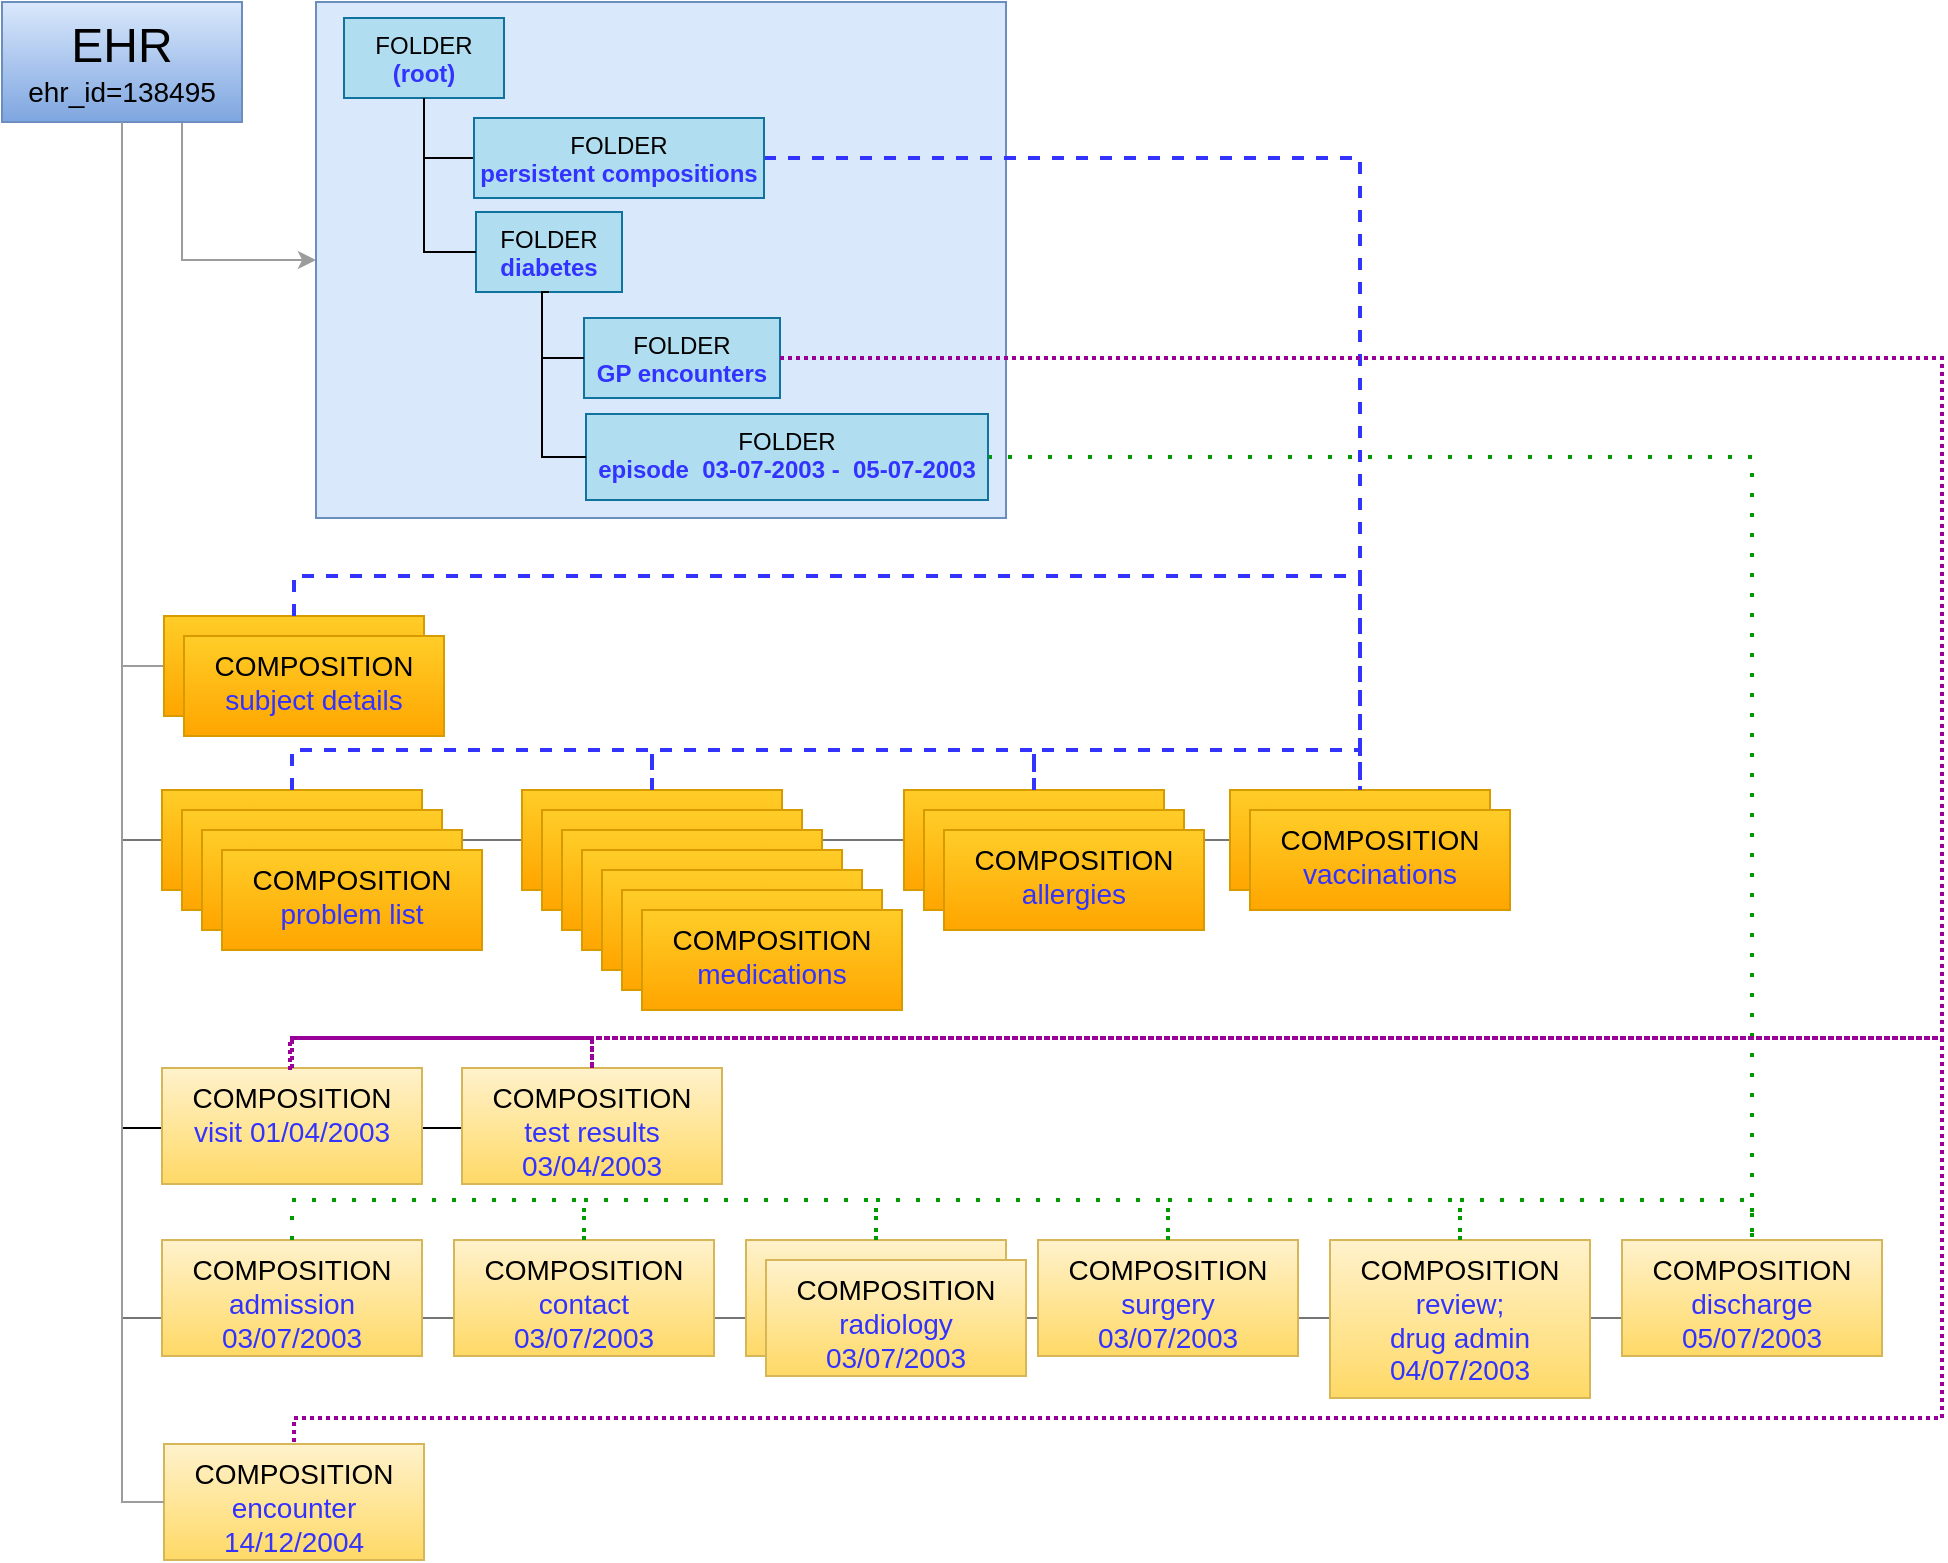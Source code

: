 <mxfile version="12.1.3" type="device" pages="1"><diagram id="qM1Hs8P01nw5Msz6h88f" name="Page-1"><mxGraphModel dx="1471" dy="1007" grid="1" gridSize="10" guides="1" tooltips="1" connect="1" arrows="1" fold="1" page="1" pageScale="1" pageWidth="1169" pageHeight="827" math="0" shadow="0"><root><mxCell id="0"/><mxCell id="1" parent="0"/><mxCell id="i4ppfr9qSJewikb62US8-40" style="edgeStyle=orthogonalEdgeStyle;rounded=0;orthogonalLoop=1;jettySize=auto;html=1;exitX=0.5;exitY=1;exitDx=0;exitDy=0;entryX=0;entryY=0.5;entryDx=0;entryDy=0;endArrow=none;endFill=0;fontSize=12;strokeColor=#757575;" parent="1" source="fdILV5dKdMBhFhE3XUEr-2" target="i4ppfr9qSJewikb62US8-38" edge="1"><mxGeometry relative="1" as="geometry"><mxPoint x="110" y="102" as="sourcePoint"/><mxPoint x="130" y="391" as="targetPoint"/><Array as="points"><mxPoint x="100" y="690"/></Array></mxGeometry></mxCell><mxCell id="fdILV5dKdMBhFhE3XUEr-265" style="edgeStyle=orthogonalEdgeStyle;rounded=0;orthogonalLoop=1;jettySize=auto;html=1;exitX=0.5;exitY=1;exitDx=0;exitDy=0;entryX=0;entryY=0.5;entryDx=0;entryDy=0;endArrow=none;endFill=0;fontSize=12;strokeColor=#757575;" parent="1" source="fdILV5dKdMBhFhE3XUEr-2" target="i4ppfr9qSJewikb62US8-10" edge="1"><mxGeometry relative="1" as="geometry"><mxPoint x="190" y="110" as="sourcePoint"/><mxPoint x="885" y="282" as="targetPoint"/><Array as="points"><mxPoint x="100" y="451"/></Array></mxGeometry></mxCell><mxCell id="i4ppfr9qSJewikb62US8-10" value="COMPOSITION&lt;br&gt;&lt;font color=&quot;#3333ff&quot;&gt;vaccinations&lt;/font&gt;" style="rounded=0;whiteSpace=wrap;html=1;fontSize=14;fillColor=#ffcd28;strokeColor=#d79b00;verticalAlign=top;gradientColor=#ffa500;" parent="1" vertex="1"><mxGeometry x="654" y="426" width="130" height="50" as="geometry"/></mxCell><mxCell id="i4ppfr9qSJewikb62US8-8" value="COMPOSITION&lt;br&gt;&lt;font color=&quot;#3333ff&quot;&gt;allergies&lt;/font&gt;" style="rounded=0;whiteSpace=wrap;html=1;fontSize=14;fillColor=#ffcd28;strokeColor=#d79b00;verticalAlign=top;gradientColor=#ffa500;" parent="1" vertex="1"><mxGeometry x="491" y="426" width="130" height="50" as="geometry"/></mxCell><mxCell id="fdILV5dKdMBhFhE3XUEr-37" style="edgeStyle=orthogonalEdgeStyle;rounded=0;orthogonalLoop=1;jettySize=auto;html=1;exitX=0.75;exitY=1;exitDx=0;exitDy=0;entryX=0;entryY=0.5;entryDx=0;entryDy=0;fontSize=14;strokeColor=#9C9C9C;" parent="1" source="fdILV5dKdMBhFhE3XUEr-2" target="fdILV5dKdMBhFhE3XUEr-9" edge="1"><mxGeometry relative="1" as="geometry"/></mxCell><mxCell id="fdILV5dKdMBhFhE3XUEr-262" style="edgeStyle=orthogonalEdgeStyle;rounded=0;orthogonalLoop=1;jettySize=auto;html=1;exitX=0.5;exitY=1;exitDx=0;exitDy=0;entryX=0;entryY=0.5;entryDx=0;entryDy=0;endArrow=none;endFill=0;fontSize=12;strokeColor=#9C9C9C;" parent="1" source="fdILV5dKdMBhFhE3XUEr-2" target="fdILV5dKdMBhFhE3XUEr-164" edge="1"><mxGeometry relative="1" as="geometry"><Array as="points"><mxPoint x="100" y="364"/></Array></mxGeometry></mxCell><mxCell id="fdILV5dKdMBhFhE3XUEr-2" value="&lt;font style=&quot;font-size: 24px&quot;&gt;EHR&lt;/font&gt;&lt;br style=&quot;font-size: 14px&quot;&gt;ehr_id=138495" style="rounded=0;whiteSpace=wrap;html=1;fontSize=14;fillColor=#dae8fc;strokeColor=#6c8ebf;gradientColor=#7ea6e0;" parent="1" vertex="1"><mxGeometry x="40" y="32" width="120" height="60" as="geometry"/></mxCell><mxCell id="fdILV5dKdMBhFhE3XUEr-45" value="directory" style="text;html=1;resizable=0;points=[];autosize=1;align=left;verticalAlign=top;spacingTop=-4;fontSize=14;" parent="1" vertex="1"><mxGeometry x="257" y="72" width="70" height="20" as="geometry"/></mxCell><mxCell id="fdILV5dKdMBhFhE3XUEr-264" style="edgeStyle=orthogonalEdgeStyle;rounded=0;orthogonalLoop=1;jettySize=auto;html=1;exitX=0.5;exitY=1;exitDx=0;exitDy=0;entryX=0;entryY=0.5;entryDx=0;entryDy=0;endArrow=none;endFill=0;fontSize=12;" parent="1" source="fdILV5dKdMBhFhE3XUEr-2" target="i4ppfr9qSJewikb62US8-31" edge="1"><mxGeometry relative="1" as="geometry"><mxPoint x="220" y="110" as="sourcePoint"/><mxPoint x="696" y="281" as="targetPoint"/><Array as="points"><mxPoint x="100" y="595"/></Array></mxGeometry></mxCell><mxCell id="i4ppfr9qSJewikb62US8-3" value="" style="group" parent="1" vertex="1" connectable="0"><mxGeometry x="120" y="426" width="130" height="120" as="geometry"/></mxCell><mxCell id="i4ppfr9qSJewikb62US8-4" value="COMPOSITION&lt;br&gt;&lt;font color=&quot;#3333ff&quot;&gt;problem list&lt;/font&gt;" style="rounded=0;whiteSpace=wrap;html=1;fontSize=14;fillColor=#ffcd28;strokeColor=#d79b00;verticalAlign=top;gradientColor=#ffa500;" parent="i4ppfr9qSJewikb62US8-3" vertex="1"><mxGeometry width="130" height="50" as="geometry"/></mxCell><mxCell id="i4ppfr9qSJewikb62US8-5" value="" style="group" parent="1" vertex="1" connectable="0"><mxGeometry x="270" y="426" width="130" height="120" as="geometry"/></mxCell><mxCell id="i4ppfr9qSJewikb62US8-6" value="COMPOSITION&lt;br&gt;&lt;font color=&quot;#3333ff&quot;&gt;medications&lt;/font&gt;" style="rounded=0;whiteSpace=wrap;html=1;fontSize=14;fillColor=#ffcd28;strokeColor=#d79b00;verticalAlign=top;gradientColor=#ffa500;" parent="i4ppfr9qSJewikb62US8-5" vertex="1"><mxGeometry x="30" width="130" height="50" as="geometry"/></mxCell><mxCell id="i4ppfr9qSJewikb62US8-17" value="COMPOSITION&lt;br&gt;&lt;font color=&quot;#3333ff&quot;&gt;medications&lt;/font&gt;" style="rounded=0;whiteSpace=wrap;html=1;fontSize=14;fillColor=#ffcd28;strokeColor=#d79b00;verticalAlign=top;gradientColor=#ffa500;" parent="1" vertex="1"><mxGeometry x="310" y="436" width="130" height="50" as="geometry"/></mxCell><mxCell id="i4ppfr9qSJewikb62US8-18" value="COMPOSITION&lt;br&gt;&lt;font color=&quot;#3333ff&quot;&gt;medications&lt;/font&gt;" style="rounded=0;whiteSpace=wrap;html=1;fontSize=14;fillColor=#ffcd28;strokeColor=#d79b00;verticalAlign=top;gradientColor=#ffa500;" parent="1" vertex="1"><mxGeometry x="320" y="446" width="130" height="50" as="geometry"/></mxCell><mxCell id="i4ppfr9qSJewikb62US8-19" value="COMPOSITION&lt;br&gt;&lt;font color=&quot;#3333ff&quot;&gt;medications&lt;/font&gt;" style="rounded=0;whiteSpace=wrap;html=1;fontSize=14;fillColor=#ffcd28;strokeColor=#d79b00;verticalAlign=top;gradientColor=#ffa500;" parent="1" vertex="1"><mxGeometry x="330" y="456" width="130" height="50" as="geometry"/></mxCell><mxCell id="i4ppfr9qSJewikb62US8-20" value="COMPOSITION&lt;br&gt;&lt;font color=&quot;#3333ff&quot;&gt;medications&lt;/font&gt;" style="rounded=0;whiteSpace=wrap;html=1;fontSize=14;fillColor=#ffcd28;strokeColor=#d79b00;verticalAlign=top;gradientColor=#ffa500;" parent="1" vertex="1"><mxGeometry x="340" y="466" width="130" height="50" as="geometry"/></mxCell><mxCell id="i4ppfr9qSJewikb62US8-21" value="COMPOSITION&lt;br&gt;&lt;font color=&quot;#3333ff&quot;&gt;medications&lt;/font&gt;" style="rounded=0;whiteSpace=wrap;html=1;fontSize=14;fillColor=#ffcd28;strokeColor=#d79b00;verticalAlign=top;gradientColor=#ffa500;" parent="1" vertex="1"><mxGeometry x="350" y="476" width="130" height="50" as="geometry"/></mxCell><mxCell id="i4ppfr9qSJewikb62US8-22" value="COMPOSITION&lt;br&gt;&lt;font color=&quot;#3333ff&quot;&gt;medications&lt;/font&gt;" style="rounded=0;whiteSpace=wrap;html=1;fontSize=14;fillColor=#ffcd28;strokeColor=#d79b00;verticalAlign=top;gradientColor=#ffa500;" parent="1" vertex="1"><mxGeometry x="360" y="486" width="130" height="50" as="geometry"/></mxCell><mxCell id="i4ppfr9qSJewikb62US8-23" value="COMPOSITION&lt;br&gt;&lt;font color=&quot;#3333ff&quot;&gt;allergies&lt;/font&gt;" style="rounded=0;whiteSpace=wrap;html=1;fontSize=14;fillColor=#ffcd28;strokeColor=#d79b00;verticalAlign=top;gradientColor=#ffa500;" parent="1" vertex="1"><mxGeometry x="501" y="436" width="130" height="50" as="geometry"/></mxCell><mxCell id="i4ppfr9qSJewikb62US8-24" value="COMPOSITION&lt;br&gt;&lt;font color=&quot;#3333ff&quot;&gt;allergies&lt;/font&gt;" style="rounded=0;whiteSpace=wrap;html=1;fontSize=14;fillColor=#ffcd28;strokeColor=#d79b00;verticalAlign=top;gradientColor=#ffa500;" parent="1" vertex="1"><mxGeometry x="511" y="446" width="130" height="50" as="geometry"/></mxCell><mxCell id="i4ppfr9qSJewikb62US8-25" value="COMPOSITION&lt;br&gt;&lt;font color=&quot;#3333ff&quot;&gt;vaccinations&lt;/font&gt;" style="rounded=0;whiteSpace=wrap;html=1;fontSize=14;fillColor=#ffcd28;strokeColor=#d79b00;verticalAlign=top;gradientColor=#ffa500;" parent="1" vertex="1"><mxGeometry x="664" y="436" width="130" height="50" as="geometry"/></mxCell><mxCell id="fdILV5dKdMBhFhE3XUEr-164" value="COMPOSITION&lt;br&gt;&lt;font color=&quot;#3333ff&quot;&gt;subject details&lt;/font&gt;" style="rounded=0;whiteSpace=wrap;html=1;fontSize=14;fillColor=#ffcd28;strokeColor=#d79b00;verticalAlign=top;gradientColor=#ffa500;" parent="1" vertex="1"><mxGeometry x="121" y="339" width="130" height="50" as="geometry"/></mxCell><mxCell id="i4ppfr9qSJewikb62US8-27" value="COMPOSITION&lt;br&gt;&lt;font color=&quot;#3333ff&quot;&gt;subject details&lt;/font&gt;" style="rounded=0;whiteSpace=wrap;html=1;fontSize=14;fillColor=#ffcd28;strokeColor=#d79b00;verticalAlign=top;gradientColor=#ffa500;" parent="1" vertex="1"><mxGeometry x="131" y="349" width="130" height="50" as="geometry"/></mxCell><mxCell id="i4ppfr9qSJewikb62US8-12" value="COMPOSITION&lt;br&gt;&lt;font color=&quot;#3333ff&quot;&gt;problem list&lt;/font&gt;" style="rounded=0;whiteSpace=wrap;html=1;fontSize=14;fillColor=#ffcd28;strokeColor=#d79b00;verticalAlign=top;gradientColor=#ffa500;" parent="1" vertex="1"><mxGeometry x="130" y="436" width="130" height="50" as="geometry"/></mxCell><mxCell id="i4ppfr9qSJewikb62US8-14" value="COMPOSITION&lt;br&gt;&lt;font color=&quot;#3333ff&quot;&gt;problem list&lt;/font&gt;" style="rounded=0;whiteSpace=wrap;html=1;fontSize=14;fillColor=#ffcd28;strokeColor=#d79b00;verticalAlign=top;gradientColor=#ffa500;" parent="1" vertex="1"><mxGeometry x="140" y="446" width="130" height="50" as="geometry"/></mxCell><mxCell id="i4ppfr9qSJewikb62US8-16" value="COMPOSITION&lt;br&gt;&lt;font color=&quot;#3333ff&quot;&gt;problem list&lt;/font&gt;" style="rounded=0;whiteSpace=wrap;html=1;fontSize=14;fillColor=#ffcd28;strokeColor=#d79b00;verticalAlign=top;gradientColor=#ffa500;" parent="1" vertex="1"><mxGeometry x="150" y="456" width="130" height="50" as="geometry"/></mxCell><mxCell id="i4ppfr9qSJewikb62US8-29" value="COMPOSITION&lt;br&gt;&lt;font color=&quot;#3333ff&quot;&gt;visit 01/04/2003&lt;/font&gt;" style="rounded=0;whiteSpace=wrap;html=1;fontSize=14;fillColor=#fff2cc;strokeColor=#d6b656;verticalAlign=top;gradientColor=#ffd966;" parent="1" vertex="1"><mxGeometry x="120" y="565" width="130" height="58" as="geometry"/></mxCell><mxCell id="i4ppfr9qSJewikb62US8-31" value="COMPOSITION&lt;br&gt;&lt;font color=&quot;#3333ff&quot;&gt;test results 03/04/2003&lt;/font&gt;" style="rounded=0;whiteSpace=wrap;html=1;fontSize=14;fillColor=#fff2cc;strokeColor=#d6b656;verticalAlign=top;gradientColor=#ffd966;" parent="1" vertex="1"><mxGeometry x="270" y="565" width="130" height="58" as="geometry"/></mxCell><mxCell id="i4ppfr9qSJewikb62US8-32" value="COMPOSITION&lt;br&gt;&lt;font color=&quot;#3333ff&quot;&gt;admission 03/07/2003&lt;/font&gt;" style="rounded=0;whiteSpace=wrap;html=1;fontSize=14;fillColor=#fff2cc;strokeColor=#d6b656;verticalAlign=top;gradientColor=#ffd966;" parent="1" vertex="1"><mxGeometry x="120" y="651" width="130" height="58" as="geometry"/></mxCell><mxCell id="i4ppfr9qSJewikb62US8-33" value="COMPOSITION&lt;br&gt;&lt;font color=&quot;#3333ff&quot;&gt;contact&lt;br&gt;03/07/2003&lt;/font&gt;" style="rounded=0;whiteSpace=wrap;html=1;fontSize=14;fillColor=#fff2cc;strokeColor=#d6b656;verticalAlign=top;gradientColor=#ffd966;" parent="1" vertex="1"><mxGeometry x="266" y="651" width="130" height="58" as="geometry"/></mxCell><mxCell id="i4ppfr9qSJewikb62US8-34" value="COMPOSITION&lt;br&gt;&lt;font color=&quot;#3333ff&quot;&gt;radiology&lt;br&gt;03/07/2003&lt;/font&gt;" style="rounded=0;whiteSpace=wrap;html=1;fontSize=14;fillColor=#fff2cc;strokeColor=#d6b656;verticalAlign=top;gradientColor=#ffd966;" parent="1" vertex="1"><mxGeometry x="412" y="651" width="130" height="58" as="geometry"/></mxCell><mxCell id="i4ppfr9qSJewikb62US8-35" value="COMPOSITION&lt;br&gt;&lt;font color=&quot;#3333ff&quot;&gt;surgery&lt;br&gt;03/07/2003&lt;/font&gt;" style="rounded=0;whiteSpace=wrap;html=1;fontSize=14;fillColor=#fff2cc;strokeColor=#d6b656;verticalAlign=top;gradientColor=#ffd966;" parent="1" vertex="1"><mxGeometry x="558" y="651" width="130" height="58" as="geometry"/></mxCell><mxCell id="i4ppfr9qSJewikb62US8-36" value="COMPOSITION&lt;br&gt;&lt;font color=&quot;#3333ff&quot;&gt;review;&lt;br&gt;drug admin&lt;br&gt;04/07/2003&lt;/font&gt;" style="rounded=0;whiteSpace=wrap;html=1;fontSize=14;fillColor=#fff2cc;strokeColor=#d6b656;verticalAlign=top;gradientColor=#ffd966;" parent="1" vertex="1"><mxGeometry x="704" y="651" width="130" height="79" as="geometry"/></mxCell><mxCell id="i4ppfr9qSJewikb62US8-38" value="COMPOSITION&lt;br&gt;&lt;font color=&quot;#3333ff&quot;&gt;discharge&lt;br&gt;05/07/2003&lt;/font&gt;" style="rounded=0;whiteSpace=wrap;html=1;fontSize=14;fillColor=#fff2cc;strokeColor=#d6b656;verticalAlign=top;gradientColor=#ffd966;" parent="1" vertex="1"><mxGeometry x="850" y="651" width="130" height="58" as="geometry"/></mxCell><mxCell id="i4ppfr9qSJewikb62US8-39" value="COMPOSITION&lt;br&gt;&lt;font color=&quot;#3333ff&quot;&gt;encounter 14/12/2004&lt;/font&gt;" style="rounded=0;whiteSpace=wrap;html=1;fontSize=14;fillColor=#fff2cc;strokeColor=#d6b656;verticalAlign=top;gradientColor=#ffd966;" parent="1" vertex="1"><mxGeometry x="121" y="753" width="130" height="58" as="geometry"/></mxCell><mxCell id="i4ppfr9qSJewikb62US8-41" style="edgeStyle=orthogonalEdgeStyle;rounded=0;orthogonalLoop=1;jettySize=auto;html=1;entryX=0;entryY=0.5;entryDx=0;entryDy=0;endArrow=none;endFill=0;fontSize=12;exitX=0.5;exitY=1;exitDx=0;exitDy=0;strokeColor=#9C9C9C;" parent="1" source="fdILV5dKdMBhFhE3XUEr-2" target="i4ppfr9qSJewikb62US8-39" edge="1"><mxGeometry relative="1" as="geometry"><mxPoint x="140" y="102" as="sourcePoint"/><mxPoint x="130" y="609" as="targetPoint"/><Array as="points"><mxPoint x="100" y="782"/></Array></mxGeometry></mxCell><mxCell id="i4ppfr9qSJewikb62US8-42" value="COMPOSITION&lt;br&gt;&lt;font color=&quot;#3333ff&quot;&gt;radiology&lt;br&gt;03/07/2003&lt;/font&gt;" style="rounded=0;whiteSpace=wrap;html=1;fontSize=14;fillColor=#fff2cc;strokeColor=#d6b656;verticalAlign=top;gradientColor=#ffd966;" parent="1" vertex="1"><mxGeometry x="422" y="661" width="130" height="58" as="geometry"/></mxCell><mxCell id="fdILV5dKdMBhFhE3XUEr-9" value="" style="rounded=0;whiteSpace=wrap;html=1;fontSize=14;fillColor=#dae8fc;strokeColor=#6c8ebf;verticalAlign=top;" parent="1" vertex="1"><mxGeometry x="197" y="32" width="345" height="258" as="geometry"/></mxCell><mxCell id="fdILV5dKdMBhFhE3XUEr-89" value="&lt;font style=&quot;font-size: 12px&quot;&gt;FOLDER&lt;br&gt;&lt;font color=&quot;#3333ff&quot;&gt;&lt;b&gt;(root)&lt;/b&gt;&lt;/font&gt;&lt;br&gt;&lt;/font&gt;" style="rounded=0;whiteSpace=wrap;html=1;fontSize=12;fillColor=#b1ddf0;strokeColor=#10739e;verticalAlign=top;" parent="1" vertex="1"><mxGeometry x="211" y="40" width="80" height="40" as="geometry"/></mxCell><mxCell id="fdILV5dKdMBhFhE3XUEr-95" style="edgeStyle=orthogonalEdgeStyle;rounded=0;orthogonalLoop=1;jettySize=auto;html=1;exitX=0.5;exitY=1;exitDx=0;exitDy=0;fontSize=12;endArrow=none;endFill=0;entryX=0;entryY=0.5;entryDx=0;entryDy=0;" parent="1" source="fdILV5dKdMBhFhE3XUEr-89" target="i4ppfr9qSJewikb62US8-46" edge="1"><mxGeometry relative="1" as="geometry"><Array as="points"><mxPoint x="251" y="110"/></Array><mxPoint x="255" y="110" as="targetPoint"/></mxGeometry></mxCell><mxCell id="i4ppfr9qSJewikb62US8-55" style="edgeStyle=orthogonalEdgeStyle;rounded=0;orthogonalLoop=1;jettySize=auto;html=1;exitX=1;exitY=0.5;exitDx=0;exitDy=0;entryX=0.5;entryY=0;entryDx=0;entryDy=0;endArrow=none;endFill=0;strokeColor=#3333FF;fontSize=12;dashed=1;strokeWidth=2;" parent="1" source="i4ppfr9qSJewikb62US8-46" target="i4ppfr9qSJewikb62US8-10" edge="1"><mxGeometry relative="1" as="geometry"/></mxCell><mxCell id="i4ppfr9qSJewikb62US8-46" value="&lt;font style=&quot;font-size: 12px&quot;&gt;FOLDER&lt;br&gt;&lt;font color=&quot;#3333ff&quot;&gt;&lt;b&gt;persistent compositions&lt;/b&gt;&lt;/font&gt;&lt;br&gt;&lt;/font&gt;" style="rounded=0;whiteSpace=wrap;html=1;fontSize=12;fillColor=#b1ddf0;strokeColor=#10739e;verticalAlign=top;" parent="1" vertex="1"><mxGeometry x="276" y="90" width="145" height="40" as="geometry"/></mxCell><mxCell id="i4ppfr9qSJewikb62US8-47" value="&lt;font style=&quot;font-size: 12px&quot;&gt;FOLDER&lt;br&gt;&lt;font color=&quot;#3333ff&quot;&gt;&lt;b&gt;GP encounters&lt;/b&gt;&lt;/font&gt;&lt;br&gt;&lt;/font&gt;" style="rounded=0;whiteSpace=wrap;html=1;fontSize=12;fillColor=#b1ddf0;strokeColor=#10739e;verticalAlign=top;" parent="1" vertex="1"><mxGeometry x="331" y="190" width="98" height="40" as="geometry"/></mxCell><mxCell id="i4ppfr9qSJewikb62US8-66" style="edgeStyle=orthogonalEdgeStyle;rounded=0;orthogonalLoop=1;jettySize=auto;html=1;exitX=1;exitY=0.5;exitDx=0;exitDy=0;entryX=0.5;entryY=0;entryDx=0;entryDy=0;dashed=1;dashPattern=1 4;endArrow=none;endFill=0;strokeColor=#009900;strokeWidth=2;fontSize=12;" parent="1" source="i4ppfr9qSJewikb62US8-48" target="i4ppfr9qSJewikb62US8-38" edge="1"><mxGeometry relative="1" as="geometry"/></mxCell><mxCell id="i4ppfr9qSJewikb62US8-48" value="&lt;font style=&quot;font-size: 12px&quot;&gt;FOLDER&lt;br&gt;&lt;font color=&quot;#3333ff&quot;&gt;&lt;b&gt;episode&amp;nbsp; 03-07-2003 -&amp;nbsp; 05-07-2003&lt;/b&gt;&lt;/font&gt;&lt;br&gt;&lt;/font&gt;" style="rounded=0;whiteSpace=wrap;html=1;fontSize=12;fillColor=#b1ddf0;strokeColor=#10739e;verticalAlign=top;" parent="1" vertex="1"><mxGeometry x="332" y="238" width="201" height="43" as="geometry"/></mxCell><mxCell id="i4ppfr9qSJewikb62US8-49" value="&lt;font style=&quot;font-size: 12px&quot;&gt;FOLDER&lt;br&gt;&lt;font color=&quot;#3333ff&quot;&gt;&lt;b&gt;diabetes&lt;/b&gt;&lt;/font&gt;&lt;br&gt;&lt;/font&gt;" style="rounded=0;whiteSpace=wrap;html=1;fontSize=12;fillColor=#b1ddf0;strokeColor=#10739e;verticalAlign=top;" parent="1" vertex="1"><mxGeometry x="277" y="137" width="73" height="40" as="geometry"/></mxCell><mxCell id="i4ppfr9qSJewikb62US8-50" style="edgeStyle=orthogonalEdgeStyle;rounded=0;orthogonalLoop=1;jettySize=auto;html=1;exitX=0.5;exitY=1;exitDx=0;exitDy=0;fontSize=12;endArrow=none;endFill=0;entryX=0;entryY=0.5;entryDx=0;entryDy=0;" parent="1" source="fdILV5dKdMBhFhE3XUEr-89" target="i4ppfr9qSJewikb62US8-49" edge="1"><mxGeometry relative="1" as="geometry"><Array as="points"><mxPoint x="251" y="157"/></Array><mxPoint x="261" y="90" as="sourcePoint"/><mxPoint x="286" y="120" as="targetPoint"/></mxGeometry></mxCell><mxCell id="i4ppfr9qSJewikb62US8-51" style="edgeStyle=orthogonalEdgeStyle;rounded=0;orthogonalLoop=1;jettySize=auto;html=1;exitX=0.5;exitY=1;exitDx=0;exitDy=0;fontSize=12;endArrow=none;endFill=0;entryX=0;entryY=0.5;entryDx=0;entryDy=0;" parent="1" target="i4ppfr9qSJewikb62US8-47" edge="1"><mxGeometry relative="1" as="geometry"><Array as="points"><mxPoint x="310" y="210"/></Array><mxPoint x="310" y="189" as="sourcePoint"/><mxPoint x="335" y="219" as="targetPoint"/></mxGeometry></mxCell><mxCell id="i4ppfr9qSJewikb62US8-52" style="edgeStyle=orthogonalEdgeStyle;rounded=0;orthogonalLoop=1;jettySize=auto;html=1;exitX=0.5;exitY=1;exitDx=0;exitDy=0;fontSize=12;endArrow=none;endFill=0;entryX=0;entryY=0.5;entryDx=0;entryDy=0;" parent="1" source="i4ppfr9qSJewikb62US8-49" target="i4ppfr9qSJewikb62US8-48" edge="1"><mxGeometry relative="1" as="geometry"><Array as="points"><mxPoint x="310" y="177"/><mxPoint x="310" y="260"/></Array><mxPoint x="310" y="189" as="sourcePoint"/><mxPoint x="336" y="266" as="targetPoint"/></mxGeometry></mxCell><mxCell id="i4ppfr9qSJewikb62US8-56" style="edgeStyle=orthogonalEdgeStyle;rounded=0;orthogonalLoop=1;jettySize=auto;html=1;exitX=0.5;exitY=0;exitDx=0;exitDy=0;entryX=0.5;entryY=0;entryDx=0;entryDy=0;endArrow=none;endFill=0;strokeColor=#3333FF;fontSize=12;dashed=1;strokeWidth=2;" parent="1" source="fdILV5dKdMBhFhE3XUEr-164" target="i4ppfr9qSJewikb62US8-10" edge="1"><mxGeometry relative="1" as="geometry"><mxPoint x="431" y="120" as="sourcePoint"/><mxPoint x="729" y="425" as="targetPoint"/></mxGeometry></mxCell><mxCell id="i4ppfr9qSJewikb62US8-58" style="edgeStyle=orthogonalEdgeStyle;rounded=0;orthogonalLoop=1;jettySize=auto;html=1;exitX=0.5;exitY=0;exitDx=0;exitDy=0;entryX=0.5;entryY=0;entryDx=0;entryDy=0;endArrow=none;endFill=0;strokeColor=#3333FF;fontSize=12;dashed=1;strokeWidth=2;" parent="1" source="i4ppfr9qSJewikb62US8-4" target="i4ppfr9qSJewikb62US8-6" edge="1"><mxGeometry relative="1" as="geometry"><mxPoint x="271" y="384" as="sourcePoint"/><mxPoint x="566" y="425" as="targetPoint"/></mxGeometry></mxCell><mxCell id="i4ppfr9qSJewikb62US8-59" style="edgeStyle=orthogonalEdgeStyle;rounded=0;orthogonalLoop=1;jettySize=auto;html=1;exitX=0.5;exitY=0;exitDx=0;exitDy=0;entryX=0.5;entryY=0;entryDx=0;entryDy=0;endArrow=none;endFill=0;strokeColor=#3333FF;fontSize=12;dashed=1;strokeWidth=2;" parent="1" source="i4ppfr9qSJewikb62US8-6" target="i4ppfr9qSJewikb62US8-8" edge="1"><mxGeometry relative="1" as="geometry"><mxPoint x="195" y="436" as="sourcePoint"/><mxPoint x="375" y="436" as="targetPoint"/></mxGeometry></mxCell><mxCell id="i4ppfr9qSJewikb62US8-60" style="edgeStyle=orthogonalEdgeStyle;rounded=0;orthogonalLoop=1;jettySize=auto;html=1;exitX=0.5;exitY=0;exitDx=0;exitDy=0;entryX=0.5;entryY=0;entryDx=0;entryDy=0;endArrow=none;endFill=0;strokeColor=#3333FF;fontSize=12;dashed=1;strokeWidth=2;" parent="1" source="i4ppfr9qSJewikb62US8-8" target="i4ppfr9qSJewikb62US8-10" edge="1"><mxGeometry relative="1" as="geometry"><mxPoint x="375" y="436" as="sourcePoint"/><mxPoint x="566" y="436" as="targetPoint"/></mxGeometry></mxCell><mxCell id="i4ppfr9qSJewikb62US8-61" style="edgeStyle=orthogonalEdgeStyle;rounded=0;orthogonalLoop=1;jettySize=auto;html=1;entryX=0.5;entryY=0;entryDx=0;entryDy=0;endArrow=none;endFill=0;strokeColor=#990099;fontSize=12;dashed=1;strokeWidth=2;dashPattern=1 1;exitX=1;exitY=0.5;exitDx=0;exitDy=0;" parent="1" source="i4ppfr9qSJewikb62US8-47" target="i4ppfr9qSJewikb62US8-31" edge="1"><mxGeometry relative="1" as="geometry"><mxPoint x="640" y="210" as="sourcePoint"/><mxPoint x="728.588" y="436.294" as="targetPoint"/><Array as="points"><mxPoint x="1010" y="210"/><mxPoint x="1010" y="550"/><mxPoint x="335" y="550"/></Array></mxGeometry></mxCell><mxCell id="i4ppfr9qSJewikb62US8-64" style="edgeStyle=orthogonalEdgeStyle;rounded=0;orthogonalLoop=1;jettySize=auto;html=1;exitX=0.5;exitY=0;exitDx=0;exitDy=0;entryX=0.5;entryY=0;entryDx=0;entryDy=0;endArrow=none;endFill=0;strokeColor=#990099;fontSize=12;dashed=1;strokeWidth=2;dashPattern=1 1;" parent="1" source="i4ppfr9qSJewikb62US8-31" target="i4ppfr9qSJewikb62US8-29" edge="1"><mxGeometry relative="1" as="geometry"><mxPoint x="439.176" y="230.412" as="sourcePoint"/><mxPoint x="345.059" y="592.765" as="targetPoint"/><Array as="points"><mxPoint x="335" y="550"/><mxPoint x="184" y="550"/></Array></mxGeometry></mxCell><mxCell id="i4ppfr9qSJewikb62US8-65" style="edgeStyle=orthogonalEdgeStyle;rounded=0;orthogonalLoop=1;jettySize=auto;html=1;exitX=0.5;exitY=0;exitDx=0;exitDy=0;entryX=0.5;entryY=0;entryDx=0;entryDy=0;endArrow=none;endFill=0;strokeColor=#990099;fontSize=12;dashed=1;strokeWidth=2;dashPattern=1 1;" parent="1" source="i4ppfr9qSJewikb62US8-29" target="i4ppfr9qSJewikb62US8-39" edge="1"><mxGeometry relative="1" as="geometry"><mxPoint x="345.059" y="584.529" as="sourcePoint"/><mxPoint x="194.471" y="584.529" as="targetPoint"/><Array as="points"><mxPoint x="185" y="550"/><mxPoint x="1010" y="550"/><mxPoint x="1010" y="740"/><mxPoint x="186" y="740"/></Array></mxGeometry></mxCell><mxCell id="i4ppfr9qSJewikb62US8-68" style="edgeStyle=orthogonalEdgeStyle;rounded=0;orthogonalLoop=1;jettySize=auto;html=1;exitX=0.5;exitY=0;exitDx=0;exitDy=0;dashed=1;dashPattern=1 4;endArrow=none;endFill=0;strokeColor=#009900;strokeWidth=2;fontSize=12;entryX=0.5;entryY=0;entryDx=0;entryDy=0;" parent="1" source="i4ppfr9qSJewikb62US8-36" target="i4ppfr9qSJewikb62US8-38" edge="1"><mxGeometry relative="1" as="geometry"><mxPoint x="915" y="655" as="sourcePoint"/><mxPoint x="1070.941" y="665.588" as="targetPoint"/></mxGeometry></mxCell><mxCell id="i4ppfr9qSJewikb62US8-70" style="edgeStyle=orthogonalEdgeStyle;rounded=0;orthogonalLoop=1;jettySize=auto;html=1;exitX=0.5;exitY=0;exitDx=0;exitDy=0;dashed=1;dashPattern=1 4;endArrow=none;endFill=0;strokeColor=#009900;strokeWidth=2;fontSize=12;entryX=0.5;entryY=0;entryDx=0;entryDy=0;" parent="1" source="i4ppfr9qSJewikb62US8-35" target="i4ppfr9qSJewikb62US8-36" edge="1"><mxGeometry relative="1" as="geometry"><mxPoint x="779.176" y="665.588" as="sourcePoint"/><mxPoint x="925.059" y="665.588" as="targetPoint"/></mxGeometry></mxCell><mxCell id="i4ppfr9qSJewikb62US8-71" style="edgeStyle=orthogonalEdgeStyle;rounded=0;orthogonalLoop=1;jettySize=auto;html=1;exitX=0.5;exitY=0;exitDx=0;exitDy=0;dashed=1;dashPattern=1 4;endArrow=none;endFill=0;strokeColor=#009900;strokeWidth=2;fontSize=12;entryX=0.5;entryY=0;entryDx=0;entryDy=0;" parent="1" source="i4ppfr9qSJewikb62US8-34" target="i4ppfr9qSJewikb62US8-35" edge="1"><mxGeometry relative="1" as="geometry"><mxPoint x="633.294" y="665.588" as="sourcePoint"/><mxPoint x="779.176" y="665.588" as="targetPoint"/></mxGeometry></mxCell><mxCell id="i4ppfr9qSJewikb62US8-72" style="edgeStyle=orthogonalEdgeStyle;rounded=0;orthogonalLoop=1;jettySize=auto;html=1;exitX=0.5;exitY=0;exitDx=0;exitDy=0;dashed=1;dashPattern=1 4;endArrow=none;endFill=0;strokeColor=#009900;strokeWidth=2;fontSize=12;entryX=0.5;entryY=0;entryDx=0;entryDy=0;" parent="1" source="i4ppfr9qSJewikb62US8-33" target="i4ppfr9qSJewikb62US8-34" edge="1"><mxGeometry relative="1" as="geometry"><mxPoint x="487.412" y="665.588" as="sourcePoint"/><mxPoint x="633.294" y="665.588" as="targetPoint"/></mxGeometry></mxCell><mxCell id="i4ppfr9qSJewikb62US8-73" style="edgeStyle=orthogonalEdgeStyle;rounded=0;orthogonalLoop=1;jettySize=auto;html=1;exitX=0.5;exitY=0;exitDx=0;exitDy=0;dashed=1;dashPattern=1 4;endArrow=none;endFill=0;strokeColor=#009900;strokeWidth=2;fontSize=12;entryX=0.5;entryY=0;entryDx=0;entryDy=0;" parent="1" source="i4ppfr9qSJewikb62US8-32" target="i4ppfr9qSJewikb62US8-33" edge="1"><mxGeometry relative="1" as="geometry"><mxPoint x="341.529" y="665.588" as="sourcePoint"/><mxPoint x="487.412" y="665.588" as="targetPoint"/></mxGeometry></mxCell></root></mxGraphModel></diagram></mxfile>